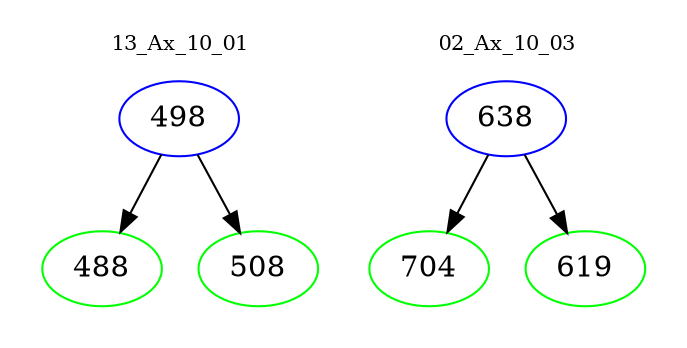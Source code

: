 digraph{
subgraph cluster_0 {
color = white
label = "13_Ax_10_01";
fontsize=10;
T0_498 [label="498", color="blue"]
T0_498 -> T0_488 [color="black"]
T0_488 [label="488", color="green"]
T0_498 -> T0_508 [color="black"]
T0_508 [label="508", color="green"]
}
subgraph cluster_1 {
color = white
label = "02_Ax_10_03";
fontsize=10;
T1_638 [label="638", color="blue"]
T1_638 -> T1_704 [color="black"]
T1_704 [label="704", color="green"]
T1_638 -> T1_619 [color="black"]
T1_619 [label="619", color="green"]
}
}
